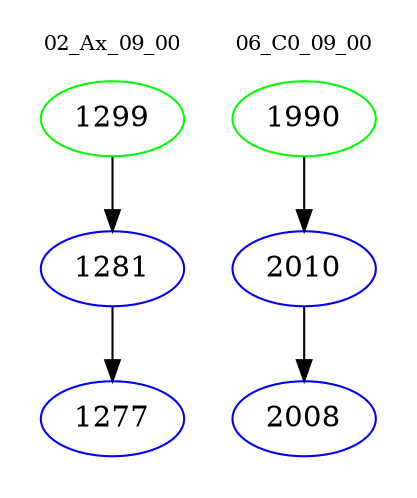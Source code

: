 digraph{
subgraph cluster_0 {
color = white
label = "02_Ax_09_00";
fontsize=10;
T0_1299 [label="1299", color="green"]
T0_1299 -> T0_1281 [color="black"]
T0_1281 [label="1281", color="blue"]
T0_1281 -> T0_1277 [color="black"]
T0_1277 [label="1277", color="blue"]
}
subgraph cluster_1 {
color = white
label = "06_C0_09_00";
fontsize=10;
T1_1990 [label="1990", color="green"]
T1_1990 -> T1_2010 [color="black"]
T1_2010 [label="2010", color="blue"]
T1_2010 -> T1_2008 [color="black"]
T1_2008 [label="2008", color="blue"]
}
}

